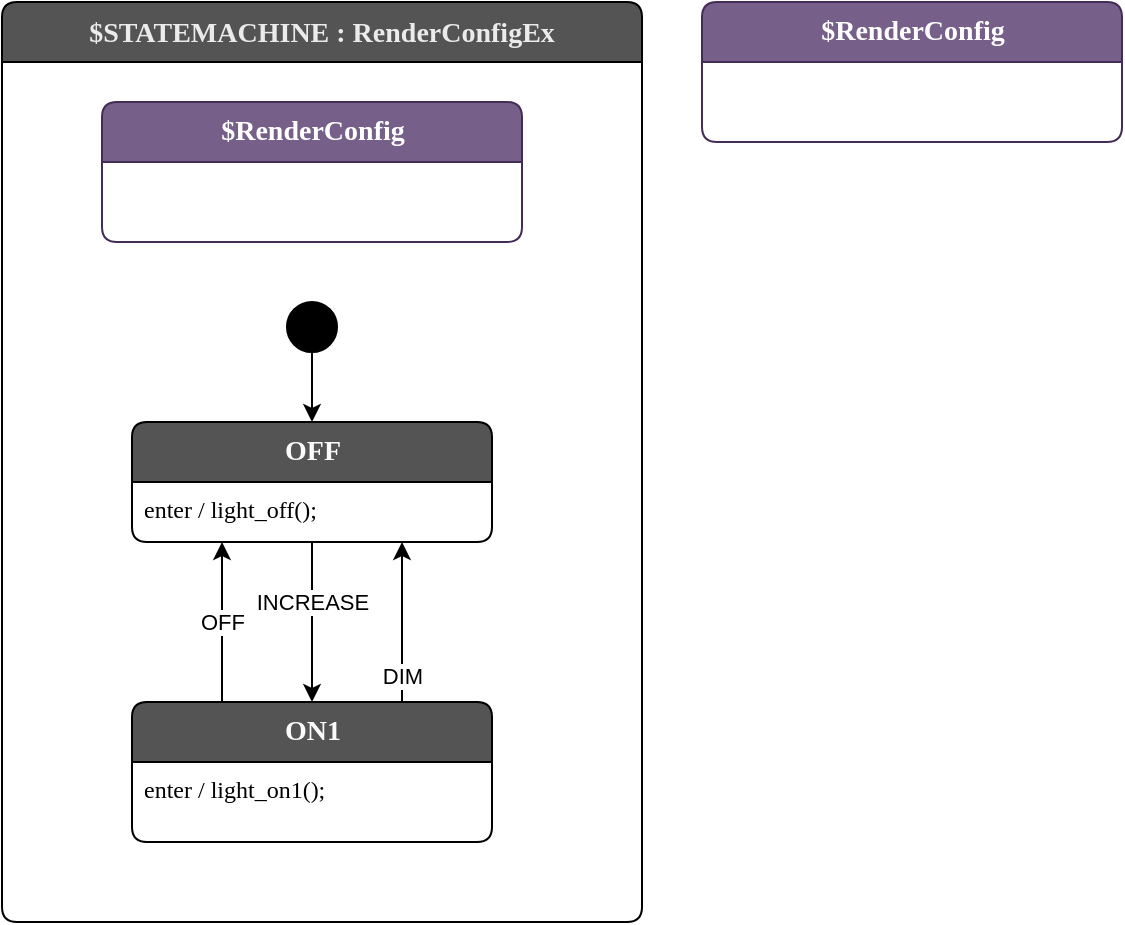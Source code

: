 <mxfile>
    <diagram id="MKuSY8VSyavK2Ai-hcvc" name="Page-1">
        <mxGraphModel dx="1214" dy="832" grid="1" gridSize="10" guides="1" tooltips="1" connect="1" arrows="1" fold="1" page="1" pageScale="1" pageWidth="850" pageHeight="1100" math="0" shadow="0">
            <root>
                <mxCell id="0"/>
                <mxCell id="1" parent="0"/>
                <mxCell id="5" value="$STATEMACHINE : RenderConfigEx" style="shape=swimlane;rotatable=0;align=center;verticalAlign=top;fontFamily=Lucida Console;startSize=30;fontSize=14;fontStyle=1;swimlaneFillColor=default;rounded=1;arcSize=15;absoluteArcSize=1;fillColor=#545454;fontColor=#EBEBEB;" parent="1" vertex="1">
                    <mxGeometry x="40" y="40" width="320" height="460" as="geometry"/>
                </mxCell>
                <mxCell id="6" value=" " style="fontFamily=Lucida Console;align=left;verticalAlign=top;fillColor=none;gradientColor=none;strokeColor=none;rounded=0;spacingLeft=4;resizable=0;movable=0;deletable=0;rotatable=0;autosize=1;" parent="5" vertex="1" connectable="0">
                    <mxGeometry y="30" width="30" height="20" as="geometry"/>
                </mxCell>
                <mxCell id="7" style="edgeStyle=none;html=1;" parent="5" source="8" target="9" edge="1">
                    <mxGeometry relative="1" as="geometry"/>
                </mxCell>
                <mxCell id="8" value="$initial_state" style="shape=ellipse;aspect=fixed;fillColor=#000000;resizable=0;rotatable=0;noLabel=1;editable=0;" parent="5" vertex="1">
                    <mxGeometry x="142.5" y="150" width="25" height="25" as="geometry"/>
                </mxCell>
                <mxCell id="9" value="OFF" style="shape=swimlane;rotatable=0;align=center;verticalAlign=top;fontFamily=Lucida Console;startSize=30;fontSize=14;fontStyle=1;swimlaneFillColor=default;html=1;rounded=1;arcSize=15;absoluteArcSize=1;fillColor=#545454;fontColor=#FAFAFA;" parent="5" vertex="1">
                    <mxGeometry x="65" y="210" width="180" height="60" as="geometry"/>
                </mxCell>
                <mxCell id="10" value="enter / light_off();" style="fontFamily=Lucida Console;align=left;verticalAlign=top;fillColor=none;gradientColor=none;strokeColor=none;rounded=0;spacingLeft=4;resizable=0;movable=0;deletable=0;rotatable=0;autosize=1;" parent="9" vertex="1" connectable="0">
                    <mxGeometry y="30" width="160" height="20" as="geometry"/>
                </mxCell>
                <mxCell id="24" value="DIM" style="edgeStyle=none;html=1;exitX=0.75;exitY=0;exitDx=0;exitDy=0;entryX=0.75;entryY=1;entryDx=0;entryDy=0;" parent="5" source="15" target="9" edge="1">
                    <mxGeometry x="-0.667" relative="1" as="geometry">
                        <mxPoint as="offset"/>
                    </mxGeometry>
                </mxCell>
                <mxCell id="28" style="edgeStyle=none;html=1;exitX=0.5;exitY=1;exitDx=0;exitDy=0;entryX=0.5;entryY=0;entryDx=0;entryDy=0;" parent="5" source="9" target="15" edge="1">
                    <mxGeometry relative="1" as="geometry">
                        <mxPoint x="110" y="370" as="targetPoint"/>
                    </mxGeometry>
                </mxCell>
                <mxCell id="29" value="INCREASE" style="edgeLabel;html=1;align=center;verticalAlign=middle;resizable=0;points=[];" parent="28" vertex="1" connectable="0">
                    <mxGeometry x="-0.39" y="1" relative="1" as="geometry">
                        <mxPoint x="-1" y="5" as="offset"/>
                    </mxGeometry>
                </mxCell>
                <mxCell id="36" value="OFF" style="edgeStyle=none;html=1;exitX=0.25;exitY=0;exitDx=0;exitDy=0;entryX=0.25;entryY=1;entryDx=0;entryDy=0;" parent="5" source="15" target="9" edge="1">
                    <mxGeometry relative="1" as="geometry"/>
                </mxCell>
                <mxCell id="15" value="ON1" style="shape=swimlane;rotatable=0;align=center;verticalAlign=top;fontFamily=Lucida Console;startSize=30;fontSize=14;fontStyle=1;swimlaneFillColor=default;html=1;rounded=1;arcSize=15;absoluteArcSize=1;fillColor=#545454;fontColor=#FAFAFA;" parent="5" vertex="1">
                    <mxGeometry x="65" y="350" width="180" height="70" as="geometry"/>
                </mxCell>
                <mxCell id="16" value="enter / light_on1();" style="fontFamily=Lucida Console;align=left;verticalAlign=top;fillColor=none;gradientColor=none;strokeColor=none;rounded=0;spacingLeft=4;resizable=0;movable=0;deletable=0;rotatable=0;autosize=1;" parent="15" vertex="1" connectable="0">
                    <mxGeometry y="30" width="160" height="20" as="geometry"/>
                </mxCell>
                <mxCell id="62" value="$RenderConfig" style="shape=swimlane;rotatable=0;align=center;verticalAlign=top;fontFamily=Lucida Console;startSize=30;fontSize=14;fontStyle=1;swimlaneFillColor=default;html=1;rounded=1;arcSize=15;absoluteArcSize=1;fillColor=#76608a;strokeColor=#432D57;fontColor=#ffffff;" parent="5" vertex="1" collapsed="1">
                    <mxGeometry x="50" y="50" width="210" height="70" as="geometry">
                        <mxRectangle x="320" y="40" width="360" height="470" as="alternateBounds"/>
                    </mxGeometry>
                </mxCell>
                <mxCell id="63" value="" style="fontFamily=Lucida Console;align=left;verticalAlign=top;fillColor=none;gradientColor=none;strokeColor=none;rounded=0;spacingLeft=4;resizable=0;movable=0;deletable=0;rotatable=0;autosize=1;" parent="62" vertex="1" connectable="0">
                    <mxGeometry y="30" width="50" height="40" as="geometry"/>
                </mxCell>
                <mxCell id="86" value="$CONFIG: AutoExpandedVars" style="shape=swimlane;rotatable=0;align=center;verticalAlign=top;fontFamily=Lucida Console;startSize=30;fontSize=14;fontStyle=1;swimlaneFillColor=default;html=1;rounded=1;arcSize=15;absoluteArcSize=1;fillColor=#76608a;fontColor=#ffffff;strokeColor=#432D57;" parent="62" vertex="1" collapsed="1">
                    <mxGeometry x="360" y="220" width="280" height="70" as="geometry">
                        <mxRectangle x="30" y="170" width="290" height="90" as="alternateBounds"/>
                    </mxGeometry>
                </mxCell>
                <mxCell id="87" value="// sm level - AutoExpandedVars" style="fontFamily=Lucida Console;align=left;verticalAlign=top;fillColor=none;gradientColor=none;strokeColor=none;rounded=0;spacingLeft=4;resizable=0;movable=0;deletable=0;rotatable=0;autosize=1;" parent="86" vertex="1" connectable="0">
                    <mxGeometry y="30" width="240" height="30" as="geometry"/>
                </mxCell>
                <mxCell id="70" value="$CONFIG: VariableDeclarations" style="shape=swimlane;rotatable=0;align=center;verticalAlign=top;fontFamily=Lucida Console;startSize=30;fontSize=14;fontStyle=1;swimlaneFillColor=default;html=1;rounded=1;arcSize=15;absoluteArcSize=1;fillColor=#76608a;fontColor=#ffffff;strokeColor=#432D57;" parent="62" vertex="1" collapsed="1">
                    <mxGeometry x="680" y="220" width="280" height="70" as="geometry">
                        <mxRectangle x="30" y="170" width="290" height="90" as="alternateBounds"/>
                    </mxGeometry>
                </mxCell>
                <mxCell id="71" value="int sm_level; // sm level - VariableDeclarations" style="fontFamily=Lucida Console;align=left;verticalAlign=top;fillColor=none;gradientColor=none;strokeColor=none;rounded=0;spacingLeft=4;resizable=0;movable=0;deletable=0;rotatable=0;autosize=1;" parent="70" vertex="1" connectable="0">
                    <mxGeometry y="30" width="370" height="30" as="geometry"/>
                </mxCell>
                <mxCell id="72" value="&lt;b&gt;$NOTES&lt;/b&gt;&lt;br&gt;Anything you type in the &lt;b&gt;VariableDeclarations&amp;nbsp;&lt;/b&gt;vertex ends up in the generated h file. It is combined with the C# &lt;b&gt;IRenderConfigC.VariableDeclarations&amp;nbsp;&lt;/b&gt;config." style="shape=rectangle;rounded=1;arcSize=15;absoluteArcSize=1;align=left;verticalAlign=top;whiteSpace=wrap;html=1;spacingLeft=4;strokeWidth=1;strokeColor=default;fillColor=#fff2cc;fontColor=#000000;gradientColor=#ffd966;" parent="70" vertex="1">
                    <mxGeometry x="60" y="140" width="330" height="70" as="geometry"/>
                </mxCell>
                <mxCell id="88" value="$CONFIG: FileTop" style="shape=swimlane;rotatable=0;align=center;verticalAlign=top;fontFamily=Lucida Console;startSize=30;fontSize=14;fontStyle=1;swimlaneFillColor=default;html=1;rounded=1;arcSize=15;absoluteArcSize=1;fillColor=#76608a;fontColor=#ffffff;strokeColor=#432D57;" parent="62" vertex="1" collapsed="1">
                    <mxGeometry x="40" y="220" width="280" height="70" as="geometry">
                        <mxRectangle x="30" y="60" width="290" height="90" as="alternateBounds"/>
                    </mxGeometry>
                </mxCell>
                <mxCell id="89" value="// sm level - FileTop" style="fontFamily=Lucida Console;align=left;verticalAlign=top;fillColor=none;gradientColor=none;strokeColor=none;rounded=0;spacingLeft=4;resizable=0;movable=0;deletable=0;rotatable=0;autosize=1;" parent="88" vertex="1" connectable="0">
                    <mxGeometry y="30" width="180" height="30" as="geometry"/>
                </mxCell>
                <mxCell id="92" value="&lt;b&gt;$NOTES&lt;/b&gt;&lt;br&gt;IRenderConfig settings that are used for any programming language." style="shape=rectangle;rounded=1;arcSize=15;absoluteArcSize=1;align=left;verticalAlign=top;whiteSpace=wrap;html=1;spacingLeft=4;strokeWidth=1;strokeColor=default;fillColor=#fff2cc;fontColor=#000000;gradientColor=#ffd966;" parent="62" vertex="1">
                    <mxGeometry x="40" y="150" width="440" height="40" as="geometry"/>
                </mxCell>
                <mxCell id="64" value="$CONFIG: HFileIncludes" style="shape=swimlane;rotatable=0;align=center;verticalAlign=top;fontFamily=Lucida Console;startSize=30;fontSize=14;fontStyle=1;swimlaneFillColor=default;html=1;rounded=1;arcSize=15;absoluteArcSize=1;fillColor=#76608a;fontColor=#ffffff;strokeColor=#432D57;" parent="62" vertex="1" collapsed="1">
                    <mxGeometry x="360" y="430" width="280" height="70" as="geometry">
                        <mxRectangle x="30" y="60" width="290" height="90" as="alternateBounds"/>
                    </mxGeometry>
                </mxCell>
                <mxCell id="65" value="// sm level - HFileIncludes" style="fontFamily=Lucida Console;align=left;verticalAlign=top;fillColor=none;gradientColor=none;strokeColor=none;rounded=0;spacingLeft=4;resizable=0;movable=0;deletable=0;rotatable=0;autosize=1;" parent="64" vertex="1" connectable="0">
                    <mxGeometry y="30" width="220" height="30" as="geometry"/>
                </mxCell>
                <mxCell id="66" value="&lt;b&gt;$NOTES&lt;/b&gt;&lt;br&gt;Anything you type in the &lt;b&gt;HFileIncludes &lt;/b&gt;vertex ends up in the generated h file. It is combined with the C# &lt;b&gt;IRenderConfigC.HFileIncludes&lt;/b&gt; config." style="shape=rectangle;rounded=1;arcSize=15;absoluteArcSize=1;align=left;verticalAlign=top;whiteSpace=wrap;html=1;spacingLeft=4;strokeWidth=1;strokeColor=default;fillColor=#fff2cc;fontColor=#000000;gradientColor=#ffd966;" parent="64" vertex="1">
                    <mxGeometry x="40" y="120" width="330" height="70" as="geometry"/>
                </mxCell>
                <mxCell id="67" value="$CONFIG: CFileIncludes" style="shape=swimlane;rotatable=0;align=center;verticalAlign=top;fontFamily=Lucida Console;startSize=30;fontSize=14;fontStyle=1;swimlaneFillColor=default;html=1;rounded=1;arcSize=15;absoluteArcSize=1;fillColor=#76608a;fontColor=#ffffff;strokeColor=#432D57;" parent="62" vertex="1" collapsed="1">
                    <mxGeometry x="40" y="430" width="280" height="70" as="geometry">
                        <mxRectangle x="30" y="170" width="290" height="90" as="alternateBounds"/>
                    </mxGeometry>
                </mxCell>
                <mxCell id="68" value="// sm level - CFileIncludes" style="fontFamily=Lucida Console;align=left;verticalAlign=top;fillColor=none;gradientColor=none;strokeColor=none;rounded=0;spacingLeft=4;resizable=0;movable=0;deletable=0;rotatable=0;autosize=1;" parent="67" vertex="1" connectable="0">
                    <mxGeometry y="30" width="220" height="30" as="geometry"/>
                </mxCell>
                <mxCell id="69" value="&lt;b&gt;$NOTES&lt;/b&gt;&lt;br&gt;Anything you type in the &lt;b&gt;CFileIncludes &lt;/b&gt;vertex ends up in the generated h file. It is combined with the C# &lt;b&gt;IRenderConfigC.CFileIncludes&lt;/b&gt; config." style="shape=rectangle;rounded=1;arcSize=15;absoluteArcSize=1;align=left;verticalAlign=top;whiteSpace=wrap;html=1;spacingLeft=4;strokeWidth=1;strokeColor=default;fillColor=#fff2cc;fontColor=#000000;gradientColor=#ffd966;" parent="67" vertex="1">
                    <mxGeometry x="50" y="130" width="330" height="70" as="geometry"/>
                </mxCell>
                <mxCell id="74" value="$CONFIG: HFileTop" style="shape=swimlane;rotatable=0;align=center;verticalAlign=top;fontFamily=Lucida Console;startSize=30;fontSize=14;fontStyle=1;swimlaneFillColor=default;html=1;rounded=1;arcSize=15;absoluteArcSize=1;fillColor=#76608a;fontColor=#ffffff;strokeColor=#432D57;" parent="62" vertex="1" collapsed="1">
                    <mxGeometry x="680" y="430" width="280" height="70" as="geometry">
                        <mxRectangle x="30" y="60" width="290" height="90" as="alternateBounds"/>
                    </mxGeometry>
                </mxCell>
                <mxCell id="75" value="// sm level - HFileTop" style="fontFamily=Lucida Console;align=left;verticalAlign=top;fillColor=none;gradientColor=none;strokeColor=none;rounded=0;spacingLeft=4;resizable=0;movable=0;deletable=0;rotatable=0;autosize=1;" parent="74" vertex="1" connectable="0">
                    <mxGeometry y="30" width="180" height="30" as="geometry"/>
                </mxCell>
                <mxCell id="77" value="$CONFIG: CFileTop" style="shape=swimlane;rotatable=0;align=center;verticalAlign=top;fontFamily=Lucida Console;startSize=30;fontSize=14;fontStyle=1;swimlaneFillColor=default;html=1;rounded=1;arcSize=15;absoluteArcSize=1;fillColor=#76608a;fontColor=#ffffff;strokeColor=#432D57;" parent="62" vertex="1" collapsed="1">
                    <mxGeometry x="1000" y="430" width="280" height="70" as="geometry">
                        <mxRectangle x="30" y="170" width="290" height="90" as="alternateBounds"/>
                    </mxGeometry>
                </mxCell>
                <mxCell id="78" value="// sm level - CFileTop" style="fontFamily=Lucida Console;align=left;verticalAlign=top;fillColor=none;gradientColor=none;strokeColor=none;rounded=0;spacingLeft=4;resizable=0;movable=0;deletable=0;rotatable=0;autosize=1;" parent="77" vertex="1" connectable="0">
                    <mxGeometry y="30" width="180" height="30" as="geometry"/>
                </mxCell>
                <mxCell id="93" value="&lt;b&gt;$NOTES&lt;/b&gt;&lt;br&gt;IRenderConfigC settings that are used for C." style="shape=rectangle;rounded=1;arcSize=15;absoluteArcSize=1;align=left;verticalAlign=top;whiteSpace=wrap;html=1;spacingLeft=4;strokeWidth=1;strokeColor=default;fillColor=#fff2cc;fontColor=#000000;gradientColor=#ffd966;" parent="62" vertex="1">
                    <mxGeometry x="40" y="360" width="440" height="40" as="geometry"/>
                </mxCell>
                <mxCell id="95" value="$CONFIG: CSharpUsings" style="shape=swimlane;rotatable=0;align=center;verticalAlign=top;fontFamily=Lucida Console;startSize=30;fontSize=14;fontStyle=1;swimlaneFillColor=default;html=1;rounded=1;arcSize=15;absoluteArcSize=1;fillColor=#76608a;fontColor=#ffffff;strokeColor=#432D57;" parent="62" vertex="1" collapsed="1">
                    <mxGeometry x="40" y="610" width="280" height="70" as="geometry">
                        <mxRectangle x="30" y="170" width="290" height="90" as="alternateBounds"/>
                    </mxGeometry>
                </mxCell>
                <mxCell id="96" value="// sm level - Usings" style="fontFamily=Lucida Console;align=left;verticalAlign=top;fillColor=none;gradientColor=none;strokeColor=none;rounded=0;spacingLeft=4;resizable=0;movable=0;deletable=0;rotatable=0;autosize=1;" parent="95" vertex="1" connectable="0">
                    <mxGeometry y="30" width="170" height="30" as="geometry"/>
                </mxCell>
                <mxCell id="97" value="&lt;b&gt;$NOTES&lt;/b&gt;&lt;br&gt;Anything you type in the &lt;b&gt;CSharpUsings&amp;nbsp;&lt;/b&gt;vertex ends up in the generated .cs file. It is combined with the C# &lt;b&gt;IRenderConfigCSharp.Usings&lt;/b&gt; config." style="shape=rectangle;rounded=1;arcSize=15;absoluteArcSize=1;align=left;verticalAlign=top;whiteSpace=wrap;html=1;spacingLeft=4;strokeWidth=1;strokeColor=default;fillColor=#fff2cc;fontColor=#000000;gradientColor=#ffd966;" parent="95" vertex="1">
                    <mxGeometry x="50" y="130" width="330" height="70" as="geometry"/>
                </mxCell>
                <mxCell id="98" value="$CONFIG: CSharpNameSpace" style="shape=swimlane;rotatable=0;align=center;verticalAlign=top;fontFamily=Lucida Console;startSize=30;fontSize=14;fontStyle=1;swimlaneFillColor=default;html=1;rounded=1;arcSize=15;absoluteArcSize=1;fillColor=#76608a;fontColor=#ffffff;strokeColor=#432D57;" parent="62" vertex="1" collapsed="1">
                    <mxGeometry x="360" y="610" width="280" height="70" as="geometry">
                        <mxRectangle x="30" y="60" width="290" height="90" as="alternateBounds"/>
                    </mxGeometry>
                </mxCell>
                <mxCell id="99" value="// sm level - NameSpace" style="fontFamily=Lucida Console;align=left;verticalAlign=top;fillColor=none;gradientColor=none;strokeColor=none;rounded=0;spacingLeft=4;resizable=0;movable=0;deletable=0;rotatable=0;autosize=1;" parent="98" vertex="1" connectable="0">
                    <mxGeometry y="30" width="190" height="30" as="geometry"/>
                </mxCell>
                <mxCell id="101" value="&lt;b&gt;$NOTES&lt;/b&gt;&lt;br&gt;Anything you type in the &lt;b&gt;CSharpNameSpace&amp;nbsp;&lt;/b&gt;vertex ends up in the generated .cs file. It is combined with the C# &lt;b&gt;IRenderConfigCSharp.NameSpace&lt;/b&gt; config." style="shape=rectangle;rounded=1;arcSize=15;absoluteArcSize=1;align=left;verticalAlign=top;whiteSpace=wrap;html=1;spacingLeft=4;strokeWidth=1;strokeColor=default;fillColor=#fff2cc;fontColor=#000000;gradientColor=#ffd966;" parent="98" vertex="1">
                    <mxGeometry x="60" y="140" width="330" height="70" as="geometry"/>
                </mxCell>
                <mxCell id="94" value="&lt;b&gt;$NOTES&lt;/b&gt;&lt;br&gt;IRenderConfigCSharp settings that are used for CSharp." style="shape=rectangle;rounded=1;arcSize=15;absoluteArcSize=1;align=left;verticalAlign=top;whiteSpace=wrap;html=1;spacingLeft=4;strokeWidth=1;strokeColor=default;fillColor=#fff2cc;fontColor=#000000;gradientColor=#ffd966;" parent="62" vertex="1">
                    <mxGeometry x="40" y="560" width="440" height="40" as="geometry"/>
                </mxCell>
                <mxCell id="73" value="&lt;b&gt;$NOTES&lt;/b&gt;&lt;br&gt;Note that generic expansions can only be created from the C# file within the &lt;b&gt;IRenderConfig&amp;nbsp;&lt;/b&gt;section for now." style="shape=rectangle;rounded=1;arcSize=15;absoluteArcSize=1;align=left;verticalAlign=top;whiteSpace=wrap;html=1;spacingLeft=4;strokeWidth=1;strokeColor=default;fillColor=#fff2cc;fontColor=#000000;gradientColor=#ffd966;" parent="62" vertex="1">
                    <mxGeometry x="40" y="40" width="310" height="60" as="geometry"/>
                </mxCell>
                <mxCell id="108" value="$CONFIG: CSharpClassCode" style="shape=swimlane;rotatable=0;align=center;verticalAlign=top;fontFamily=Lucida Console;startSize=30;fontSize=14;fontStyle=1;swimlaneFillColor=default;html=1;rounded=1;arcSize=15;absoluteArcSize=1;fillColor=#76608a;fontColor=#ffffff;strokeColor=#432D57;" parent="62" vertex="1" collapsed="1">
                    <mxGeometry x="680" y="610" width="280" height="70" as="geometry">
                        <mxRectangle x="30" y="60" width="290" height="90" as="alternateBounds"/>
                    </mxGeometry>
                </mxCell>
                <mxCell id="109" value="// sm level - CSharpClassCode" style="fontFamily=Lucida Console;align=left;verticalAlign=top;fillColor=none;gradientColor=none;strokeColor=none;rounded=0;spacingLeft=4;resizable=0;movable=0;deletable=0;rotatable=0;autosize=1;" parent="108" vertex="1" connectable="0">
                    <mxGeometry y="30" width="240" height="30" as="geometry"/>
                </mxCell>
                <mxCell id="110" value="&lt;b&gt;$NOTES&lt;/b&gt;&lt;br&gt;Anything you type in the &lt;b&gt;CSharpNameSpace&amp;nbsp;&lt;/b&gt;vertex ends up in the generated .cs file. It is combined with the C# &lt;b&gt;IRenderConfigCSharp.NameSpace&lt;/b&gt; config." style="shape=rectangle;rounded=1;arcSize=15;absoluteArcSize=1;align=left;verticalAlign=top;whiteSpace=wrap;html=1;spacingLeft=4;strokeWidth=1;strokeColor=default;fillColor=#fff2cc;fontColor=#000000;gradientColor=#ffd966;" parent="108" vertex="1">
                    <mxGeometry x="60" y="140" width="330" height="70" as="geometry"/>
                </mxCell>
                <mxCell id="111" value="$CONFIG: CSharpUseNullable" style="shape=swimlane;rotatable=0;align=center;verticalAlign=top;fontFamily=Lucida Console;startSize=30;fontSize=14;fontStyle=1;swimlaneFillColor=default;html=1;rounded=1;arcSize=15;absoluteArcSize=1;fillColor=#76608a;fontColor=#ffffff;strokeColor=#432D57;" vertex="1" parent="62">
                    <mxGeometry x="1000" y="610" width="280" height="70" as="geometry">
                        <mxRectangle x="1000" y="610" width="280" height="70" as="alternateBounds"/>
                    </mxGeometry>
                </mxCell>
                <mxCell id="112" value="false" style="fontFamily=Lucida Console;align=left;verticalAlign=top;fillColor=none;gradientColor=none;strokeColor=none;rounded=0;spacingLeft=4;resizable=0;movable=0;deletable=0;rotatable=0;autosize=1;" vertex="1" connectable="0" parent="111">
                    <mxGeometry y="30" width="60" height="30" as="geometry"/>
                </mxCell>
                <mxCell id="40" value="$RenderConfig" style="shape=swimlane;rotatable=0;align=center;verticalAlign=top;fontFamily=Lucida Console;startSize=30;fontSize=14;fontStyle=1;swimlaneFillColor=default;html=1;rounded=1;arcSize=15;absoluteArcSize=1;fillColor=#76608a;strokeColor=#432D57;fontColor=#ffffff;" parent="1" vertex="1" collapsed="1">
                    <mxGeometry x="390" y="40" width="210" height="70" as="geometry">
                        <mxRectangle x="320" y="40" width="360" height="470" as="alternateBounds"/>
                    </mxGeometry>
                </mxCell>
                <mxCell id="41" value="" style="fontFamily=Lucida Console;align=left;verticalAlign=top;fillColor=none;gradientColor=none;strokeColor=none;rounded=0;spacingLeft=4;resizable=0;movable=0;deletable=0;rotatable=0;autosize=1;" parent="40" vertex="1" connectable="0">
                    <mxGeometry y="30" width="50" height="40" as="geometry"/>
                </mxCell>
                <mxCell id="42" value="$CONFIG: HFileIncludes" style="shape=swimlane;rotatable=0;align=center;verticalAlign=top;fontFamily=Lucida Console;startSize=30;fontSize=14;fontStyle=1;swimlaneFillColor=default;html=1;rounded=1;arcSize=15;absoluteArcSize=1;fillColor=#76608a;fontColor=#ffffff;strokeColor=#432D57;" parent="40" vertex="1" collapsed="1">
                    <mxGeometry x="30" y="60" width="280" height="70" as="geometry">
                        <mxRectangle x="30" y="60" width="290" height="90" as="alternateBounds"/>
                    </mxGeometry>
                </mxCell>
                <mxCell id="43" value="// top level - HFileIncludes" style="fontFamily=Lucida Console;align=left;verticalAlign=top;fillColor=none;gradientColor=none;strokeColor=none;rounded=0;spacingLeft=4;resizable=0;movable=0;deletable=0;rotatable=0;autosize=1;" parent="42" vertex="1" connectable="0">
                    <mxGeometry y="30" width="230" height="30" as="geometry"/>
                </mxCell>
                <mxCell id="57" value="&lt;b&gt;$NOTES&lt;/b&gt;&lt;br&gt;Anything you type in the &lt;b&gt;HFileIncludes &lt;/b&gt;vertex ends up in the generated h file. It is combined with the C# &lt;b&gt;IRenderConfigC.HFileIncludes&lt;/b&gt; config." style="shape=rectangle;rounded=1;arcSize=15;absoluteArcSize=1;align=left;verticalAlign=top;whiteSpace=wrap;html=1;spacingLeft=4;strokeWidth=1;strokeColor=default;fillColor=#fff2cc;fontColor=#000000;gradientColor=#ffd966;" parent="42" vertex="1">
                    <mxGeometry x="40" y="120" width="330" height="70" as="geometry"/>
                </mxCell>
                <mxCell id="58" value="&lt;b&gt;$NOTES&lt;/b&gt;&lt;br&gt;Note that generic expansions can only be created from the C# file within the &lt;b&gt;IRenderConfigC &lt;/b&gt;section for now." style="shape=rectangle;rounded=1;arcSize=15;absoluteArcSize=1;align=left;verticalAlign=top;whiteSpace=wrap;html=1;spacingLeft=4;strokeWidth=1;strokeColor=default;fillColor=#fff2cc;fontColor=#000000;gradientColor=#ffd966;" parent="40" vertex="1">
                    <mxGeometry x="350" y="60" width="250" height="70" as="geometry"/>
                </mxCell>
                <mxCell id="48" value="$CONFIG: CFileIncludes" style="shape=swimlane;rotatable=0;align=center;verticalAlign=top;fontFamily=Lucida Console;startSize=30;fontSize=14;fontStyle=1;swimlaneFillColor=default;html=1;rounded=1;arcSize=15;absoluteArcSize=1;fillColor=#76608a;fontColor=#ffffff;strokeColor=#432D57;" parent="40" vertex="1" collapsed="1">
                    <mxGeometry x="30" y="160" width="280" height="70" as="geometry">
                        <mxRectangle x="30" y="170" width="290" height="90" as="alternateBounds"/>
                    </mxGeometry>
                </mxCell>
                <mxCell id="49" value="// top level - CFileIncludes" style="fontFamily=Lucida Console;align=left;verticalAlign=top;fillColor=none;gradientColor=none;strokeColor=none;rounded=0;spacingLeft=4;resizable=0;movable=0;deletable=0;rotatable=0;autosize=1;" parent="48" vertex="1" connectable="0">
                    <mxGeometry y="30" width="230" height="30" as="geometry"/>
                </mxCell>
                <mxCell id="59" value="&lt;b&gt;$NOTES&lt;/b&gt;&lt;br&gt;Anything you type in the &lt;b&gt;CFileIncludes &lt;/b&gt;vertex ends up in the generated h file. It is combined with the C# &lt;b&gt;IRenderConfigC.CFileIncludes&lt;/b&gt; config." style="shape=rectangle;rounded=1;arcSize=15;absoluteArcSize=1;align=left;verticalAlign=top;whiteSpace=wrap;html=1;spacingLeft=4;strokeWidth=1;strokeColor=default;fillColor=#fff2cc;fontColor=#000000;gradientColor=#ffd966;" parent="48" vertex="1">
                    <mxGeometry x="50" y="130" width="330" height="70" as="geometry"/>
                </mxCell>
                <mxCell id="50" value="$CONFIG: VariableDeclarations" style="shape=swimlane;rotatable=0;align=center;verticalAlign=top;fontFamily=Lucida Console;startSize=30;fontSize=14;fontStyle=1;swimlaneFillColor=default;html=1;rounded=1;arcSize=15;absoluteArcSize=1;fillColor=#76608a;fontColor=#ffffff;strokeColor=#432D57;" parent="40" vertex="1" collapsed="1">
                    <mxGeometry x="30" y="260" width="280" height="70" as="geometry">
                        <mxRectangle x="30" y="170" width="290" height="90" as="alternateBounds"/>
                    </mxGeometry>
                </mxCell>
                <mxCell id="51" value="int top_level; // top level - VariableDeclarations" style="fontFamily=Lucida Console;align=left;verticalAlign=top;fillColor=none;gradientColor=none;strokeColor=none;rounded=0;spacingLeft=4;resizable=0;movable=0;deletable=0;rotatable=0;autosize=1;" parent="50" vertex="1" connectable="0">
                    <mxGeometry y="30" width="390" height="30" as="geometry"/>
                </mxCell>
                <mxCell id="60" value="&lt;b&gt;$NOTES&lt;/b&gt;&lt;br&gt;Anything you type in the &lt;b&gt;VariableDeclarations&amp;nbsp;&lt;/b&gt;vertex ends up in the generated h file. It is combined with the C# &lt;b&gt;IRenderConfigC.VariableDeclarations&amp;nbsp;&lt;/b&gt;config." style="shape=rectangle;rounded=1;arcSize=15;absoluteArcSize=1;align=left;verticalAlign=top;whiteSpace=wrap;html=1;spacingLeft=4;strokeWidth=1;strokeColor=default;fillColor=#fff2cc;fontColor=#000000;gradientColor=#ffd966;" parent="50" vertex="1">
                    <mxGeometry x="60" y="140" width="330" height="70" as="geometry"/>
                </mxCell>
                <mxCell id="82" value="$CONFIG: CFileTop" style="shape=swimlane;rotatable=0;align=center;verticalAlign=top;fontFamily=Lucida Console;startSize=30;fontSize=14;fontStyle=1;swimlaneFillColor=default;html=1;rounded=1;arcSize=15;absoluteArcSize=1;fillColor=#76608a;fontColor=#ffffff;strokeColor=#432D57;" parent="40" vertex="1" collapsed="1">
                    <mxGeometry x="680" y="360" width="280" height="70" as="geometry">
                        <mxRectangle x="30" y="170" width="290" height="90" as="alternateBounds"/>
                    </mxGeometry>
                </mxCell>
                <mxCell id="83" value="// top level - CFileTop" style="fontFamily=Lucida Console;align=left;verticalAlign=top;fillColor=none;gradientColor=none;strokeColor=none;rounded=0;spacingLeft=4;resizable=0;movable=0;deletable=0;rotatable=0;autosize=1;" parent="82" vertex="1" connectable="0">
                    <mxGeometry y="30" width="190" height="30" as="geometry"/>
                </mxCell>
                <mxCell id="80" value="$CONFIG: HFileTop" style="shape=swimlane;rotatable=0;align=center;verticalAlign=top;fontFamily=Lucida Console;startSize=30;fontSize=14;fontStyle=1;swimlaneFillColor=default;html=1;rounded=1;arcSize=15;absoluteArcSize=1;fillColor=#76608a;fontColor=#ffffff;strokeColor=#432D57;" parent="40" vertex="1" collapsed="1">
                    <mxGeometry x="360" y="360" width="280" height="70" as="geometry">
                        <mxRectangle x="30" y="60" width="290" height="90" as="alternateBounds"/>
                    </mxGeometry>
                </mxCell>
                <mxCell id="81" value="// top level - HFileTop" style="fontFamily=Lucida Console;align=left;verticalAlign=top;fillColor=none;gradientColor=none;strokeColor=none;rounded=0;spacingLeft=4;resizable=0;movable=0;deletable=0;rotatable=0;autosize=1;" parent="80" vertex="1" connectable="0">
                    <mxGeometry y="30" width="190" height="30" as="geometry"/>
                </mxCell>
                <mxCell id="90" value="$CONFIG: FileTop" style="shape=swimlane;rotatable=0;align=center;verticalAlign=top;fontFamily=Lucida Console;startSize=30;fontSize=14;fontStyle=1;swimlaneFillColor=default;html=1;rounded=1;arcSize=15;absoluteArcSize=1;fillColor=#76608a;fontColor=#ffffff;strokeColor=#432D57;" parent="40" vertex="1" collapsed="1">
                    <mxGeometry x="30" y="360" width="280" height="70" as="geometry">
                        <mxRectangle x="30" y="60" width="290" height="90" as="alternateBounds"/>
                    </mxGeometry>
                </mxCell>
                <mxCell id="91" value="// top level - FileTop" style="fontFamily=Lucida Console;align=left;verticalAlign=top;fillColor=none;gradientColor=none;strokeColor=none;rounded=0;spacingLeft=4;resizable=0;movable=0;deletable=0;rotatable=0;autosize=1;" parent="90" vertex="1" connectable="0">
                    <mxGeometry y="30" width="180" height="30" as="geometry"/>
                </mxCell>
                <mxCell id="84" value="$CONFIG: AutoExpandedVars" style="shape=swimlane;rotatable=0;align=center;verticalAlign=top;fontFamily=Lucida Console;startSize=30;fontSize=14;fontStyle=1;swimlaneFillColor=default;html=1;rounded=1;arcSize=15;absoluteArcSize=1;fillColor=#76608a;fontColor=#ffffff;strokeColor=#432D57;" parent="40" vertex="1" collapsed="1">
                    <mxGeometry x="30" y="470" width="280" height="70" as="geometry">
                        <mxRectangle x="30" y="170" width="290" height="90" as="alternateBounds"/>
                    </mxGeometry>
                </mxCell>
                <mxCell id="85" value="// top level - AutoExpandedVars" style="fontFamily=Lucida Console;align=left;verticalAlign=top;fillColor=none;gradientColor=none;strokeColor=none;rounded=0;spacingLeft=4;resizable=0;movable=0;deletable=0;rotatable=0;autosize=1;" parent="84" vertex="1" connectable="0">
                    <mxGeometry y="30" width="250" height="30" as="geometry"/>
                </mxCell>
                <mxCell id="102" value="$CONFIG: CSharpUsings" style="shape=swimlane;rotatable=0;align=center;verticalAlign=top;fontFamily=Lucida Console;startSize=30;fontSize=14;fontStyle=1;swimlaneFillColor=default;html=1;rounded=1;arcSize=15;absoluteArcSize=1;fillColor=#76608a;fontColor=#ffffff;strokeColor=#432D57;" parent="40" vertex="1" collapsed="1">
                    <mxGeometry x="30" y="600" width="280" height="70" as="geometry">
                        <mxRectangle x="30" y="170" width="290" height="90" as="alternateBounds"/>
                    </mxGeometry>
                </mxCell>
                <mxCell id="103" value="// top level - Usings" style="fontFamily=Lucida Console;align=left;verticalAlign=top;fillColor=none;gradientColor=none;strokeColor=none;rounded=0;spacingLeft=4;resizable=0;movable=0;deletable=0;rotatable=0;autosize=1;" parent="102" vertex="1" connectable="0">
                    <mxGeometry y="30" width="180" height="30" as="geometry"/>
                </mxCell>
                <mxCell id="104" value="&lt;b&gt;$NOTES&lt;/b&gt;&lt;br&gt;Anything you type in the &lt;b&gt;CSharpUsings&amp;nbsp;&lt;/b&gt;vertex ends up in the generated .cs file. It is combined with the C# &lt;b&gt;IRenderConfigCSharp.Usings&lt;/b&gt; config." style="shape=rectangle;rounded=1;arcSize=15;absoluteArcSize=1;align=left;verticalAlign=top;whiteSpace=wrap;html=1;spacingLeft=4;strokeWidth=1;strokeColor=default;fillColor=#fff2cc;fontColor=#000000;gradientColor=#ffd966;" parent="102" vertex="1">
                    <mxGeometry x="50" y="130" width="330" height="70" as="geometry"/>
                </mxCell>
                <mxCell id="105" value="$CONFIG: CSharpNameSpace" style="shape=swimlane;rotatable=0;align=center;verticalAlign=top;fontFamily=Lucida Console;startSize=30;fontSize=14;fontStyle=1;swimlaneFillColor=default;html=1;rounded=1;arcSize=15;absoluteArcSize=1;fillColor=#76608a;fontColor=#ffffff;strokeColor=#432D57;" parent="40" vertex="1" collapsed="1">
                    <mxGeometry x="350" y="600" width="280" height="70" as="geometry">
                        <mxRectangle x="30" y="60" width="290" height="90" as="alternateBounds"/>
                    </mxGeometry>
                </mxCell>
                <mxCell id="106" value="// top level - NameSpace" style="fontFamily=Lucida Console;align=left;verticalAlign=top;fillColor=none;gradientColor=none;strokeColor=none;rounded=0;spacingLeft=4;resizable=0;movable=0;deletable=0;rotatable=0;autosize=1;" parent="105" vertex="1" connectable="0">
                    <mxGeometry y="30" width="200" height="30" as="geometry"/>
                </mxCell>
                <mxCell id="107" value="&lt;b&gt;$NOTES&lt;/b&gt;&lt;br&gt;Anything you type in the &lt;b&gt;CSharpNameSpace&amp;nbsp;&lt;/b&gt;vertex ends up in the generated .cs file. It is combined with the C# &lt;b&gt;IRenderConfigCSharp.NameSpace&lt;/b&gt; config." style="shape=rectangle;rounded=1;arcSize=15;absoluteArcSize=1;align=left;verticalAlign=top;whiteSpace=wrap;html=1;spacingLeft=4;strokeWidth=1;strokeColor=default;fillColor=#fff2cc;fontColor=#000000;gradientColor=#ffd966;" parent="105" vertex="1">
                    <mxGeometry x="60" y="140" width="330" height="70" as="geometry"/>
                </mxCell>
            </root>
        </mxGraphModel>
    </diagram>
</mxfile>